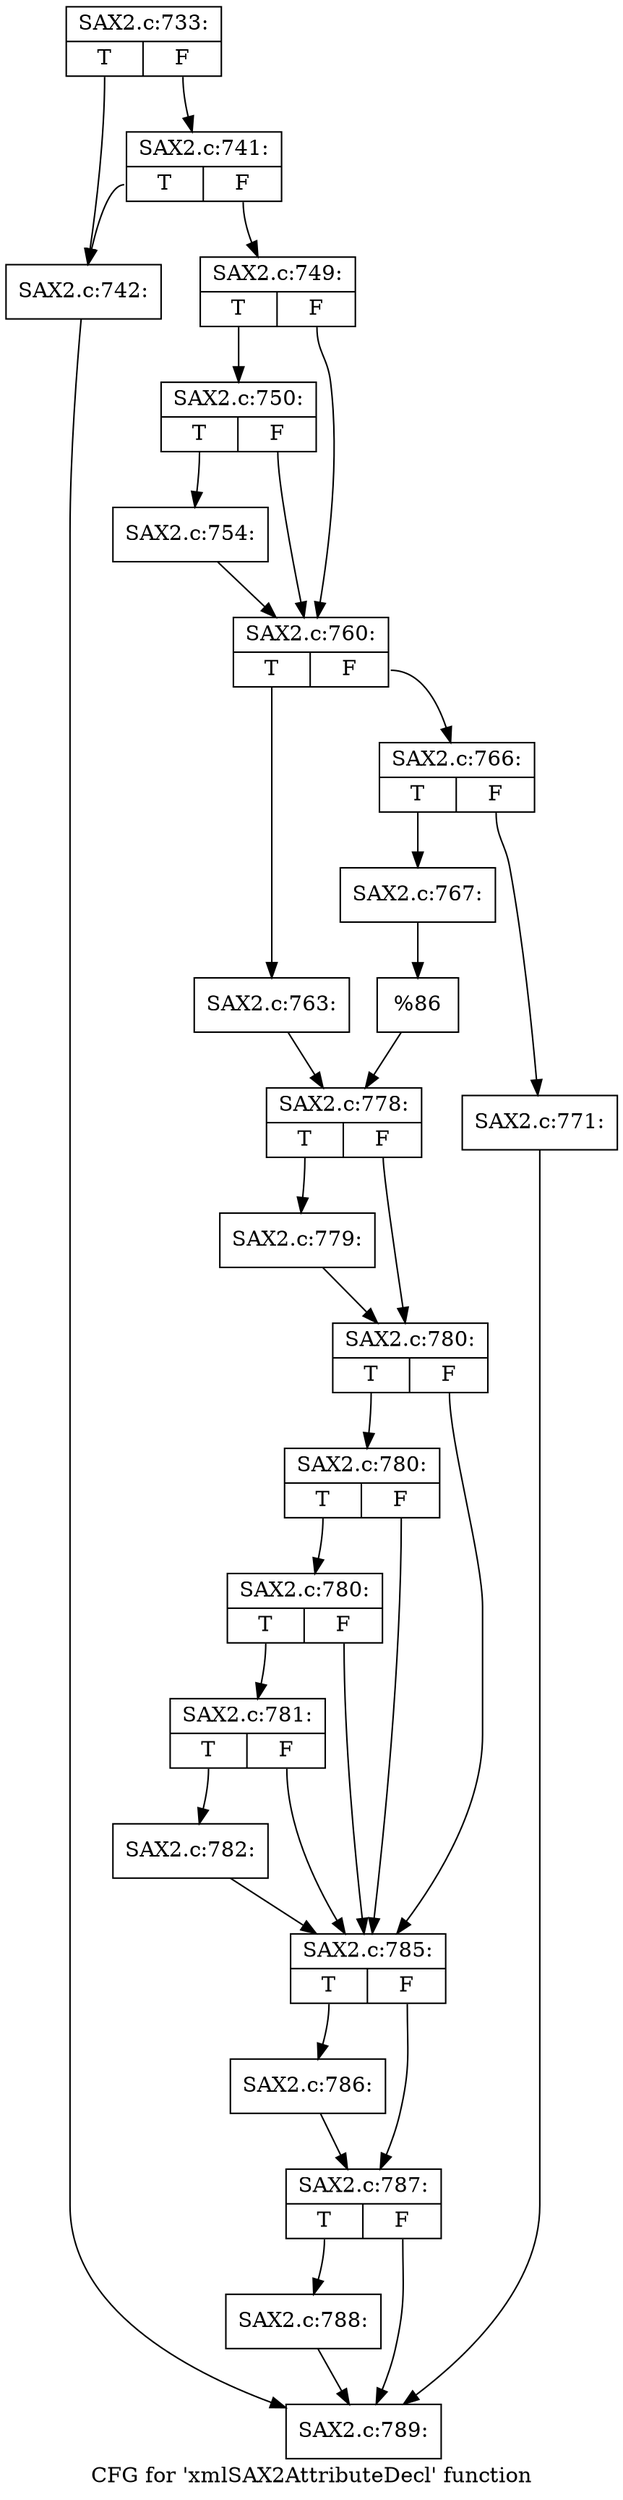 digraph "CFG for 'xmlSAX2AttributeDecl' function" {
	label="CFG for 'xmlSAX2AttributeDecl' function";

	Node0x417e7c0 [shape=record,label="{SAX2.c:733:|{<s0>T|<s1>F}}"];
	Node0x417e7c0:s0 -> Node0x4182090;
	Node0x417e7c0:s1 -> Node0x4182130;
	Node0x4182130 [shape=record,label="{SAX2.c:741:|{<s0>T|<s1>F}}"];
	Node0x4182130:s0 -> Node0x4182090;
	Node0x4182130:s1 -> Node0x41820e0;
	Node0x4182090 [shape=record,label="{SAX2.c:742:}"];
	Node0x4182090 -> Node0x418bb20;
	Node0x41820e0 [shape=record,label="{SAX2.c:749:|{<s0>T|<s1>F}}"];
	Node0x41820e0:s0 -> Node0x4182910;
	Node0x41820e0:s1 -> Node0x41828c0;
	Node0x4182910 [shape=record,label="{SAX2.c:750:|{<s0>T|<s1>F}}"];
	Node0x4182910:s0 -> Node0x4182870;
	Node0x4182910:s1 -> Node0x41828c0;
	Node0x4182870 [shape=record,label="{SAX2.c:754:}"];
	Node0x4182870 -> Node0x41828c0;
	Node0x41828c0 [shape=record,label="{SAX2.c:760:|{<s0>T|<s1>F}}"];
	Node0x41828c0:s0 -> Node0x4184030;
	Node0x41828c0:s1 -> Node0x41840e0;
	Node0x4184030 [shape=record,label="{SAX2.c:763:}"];
	Node0x4184030 -> Node0x4182d20;
	Node0x41840e0 [shape=record,label="{SAX2.c:766:|{<s0>T|<s1>F}}"];
	Node0x41840e0:s0 -> Node0x40dd210;
	Node0x41840e0:s1 -> Node0x41874d0;
	Node0x40dd210 [shape=record,label="{SAX2.c:767:}"];
	Node0x40dd210 -> Node0x40dd500;
	Node0x41874d0 [shape=record,label="{SAX2.c:771:}"];
	Node0x41874d0 -> Node0x418bb20;
	Node0x40dd500 [shape=record,label="{%86}"];
	Node0x40dd500 -> Node0x4182d20;
	Node0x4182d20 [shape=record,label="{SAX2.c:778:|{<s0>T|<s1>F}}"];
	Node0x4182d20:s0 -> Node0x412ca00;
	Node0x4182d20:s1 -> Node0x40be430;
	Node0x412ca00 [shape=record,label="{SAX2.c:779:}"];
	Node0x412ca00 -> Node0x40be430;
	Node0x40be430 [shape=record,label="{SAX2.c:780:|{<s0>T|<s1>F}}"];
	Node0x40be430:s0 -> Node0x4189dd0;
	Node0x40be430:s1 -> Node0x41895e0;
	Node0x4189dd0 [shape=record,label="{SAX2.c:780:|{<s0>T|<s1>F}}"];
	Node0x4189dd0:s0 -> Node0x4189d50;
	Node0x4189dd0:s1 -> Node0x41895e0;
	Node0x4189d50 [shape=record,label="{SAX2.c:780:|{<s0>T|<s1>F}}"];
	Node0x4189d50:s0 -> Node0x4189cd0;
	Node0x4189d50:s1 -> Node0x41895e0;
	Node0x4189cd0 [shape=record,label="{SAX2.c:781:|{<s0>T|<s1>F}}"];
	Node0x4189cd0:s0 -> Node0x412cb70;
	Node0x4189cd0:s1 -> Node0x41895e0;
	Node0x412cb70 [shape=record,label="{SAX2.c:782:}"];
	Node0x412cb70 -> Node0x41895e0;
	Node0x41895e0 [shape=record,label="{SAX2.c:785:|{<s0>T|<s1>F}}"];
	Node0x41895e0:s0 -> Node0x418afe0;
	Node0x41895e0:s1 -> Node0x418b250;
	Node0x418afe0 [shape=record,label="{SAX2.c:786:}"];
	Node0x418afe0 -> Node0x418b250;
	Node0x418b250 [shape=record,label="{SAX2.c:787:|{<s0>T|<s1>F}}"];
	Node0x418b250:s0 -> Node0x418bad0;
	Node0x418b250:s1 -> Node0x418bb20;
	Node0x418bad0 [shape=record,label="{SAX2.c:788:}"];
	Node0x418bad0 -> Node0x418bb20;
	Node0x418bb20 [shape=record,label="{SAX2.c:789:}"];
}
